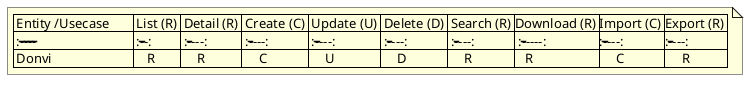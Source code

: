 @startuml CRUD_Matrix
note as CRUD_Admin
| Entity /Usecase       | List (R) | Detail (R) | Create (C) | Update (U) | Delete (D) | Search (R) |Download (R) |Import (C) |Export (R) |
| :-------------------- | :------: | :--------: | :--------: | :--------: | :--------: | :--------: | :---------: |:--------: |:--------: |
| Donvi                 |    R     |     R      |     C      |     U      |     D      |     R      |   R         |     C     |     R     |
end note
@enduml